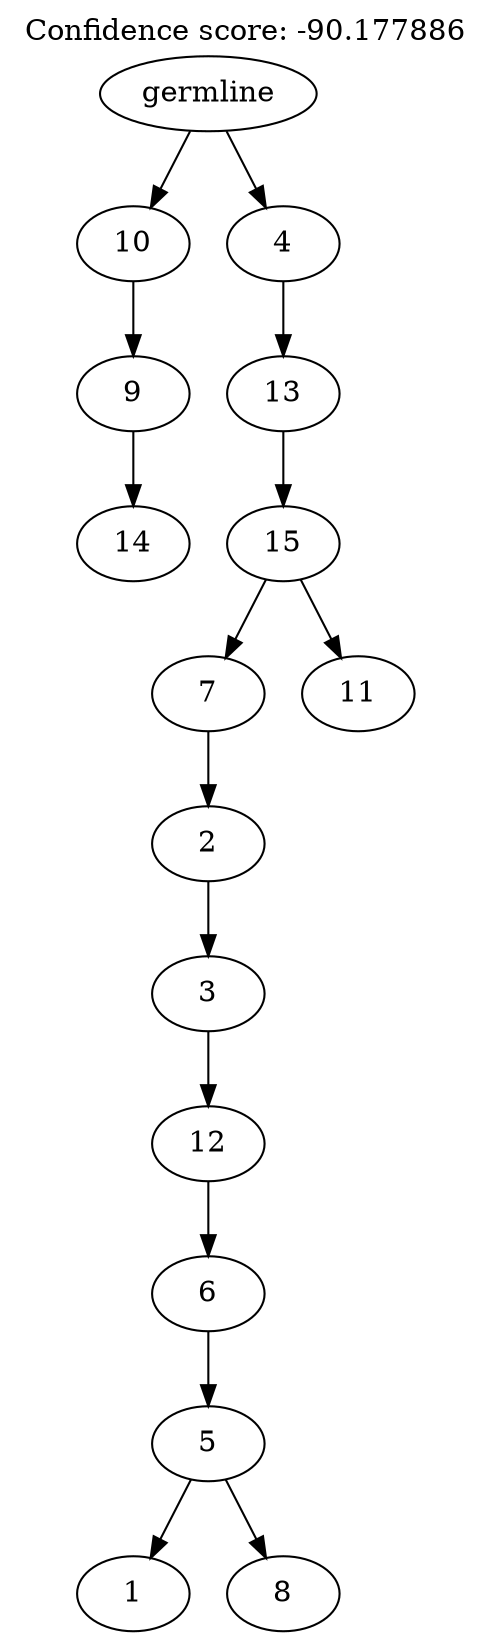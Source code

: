 digraph g {
	"14" -> "15";
	"15" [label="14"];
	"13" -> "14";
	"14" [label="9"];
	"9" -> "10";
	"10" [label="1"];
	"9" -> "11";
	"11" [label="8"];
	"8" -> "9";
	"9" [label="5"];
	"7" -> "8";
	"8" [label="6"];
	"6" -> "7";
	"7" [label="12"];
	"5" -> "6";
	"6" [label="3"];
	"4" -> "5";
	"5" [label="2"];
	"3" -> "4";
	"4" [label="7"];
	"3" -> "12";
	"12" [label="11"];
	"2" -> "3";
	"3" [label="15"];
	"1" -> "2";
	"2" [label="13"];
	"0" -> "1";
	"1" [label="4"];
	"0" -> "13";
	"13" [label="10"];
	"0" [label="germline"];
	labelloc="t";
	label="Confidence score: -90.177886";
}

